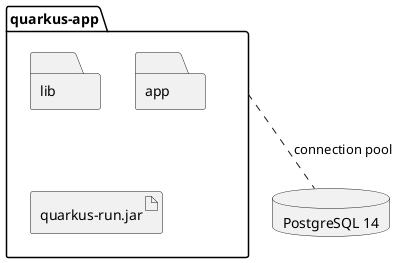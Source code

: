 @startuml

folder "quarkus-app" as quarkusapp {
    folder lib
    folder app
    artifact quarkus as "quarkus-run.jar"
}


database postgresql as "PostgreSQL 14"
quarkusapp .. postgresql : "connection pool"

@enduml

